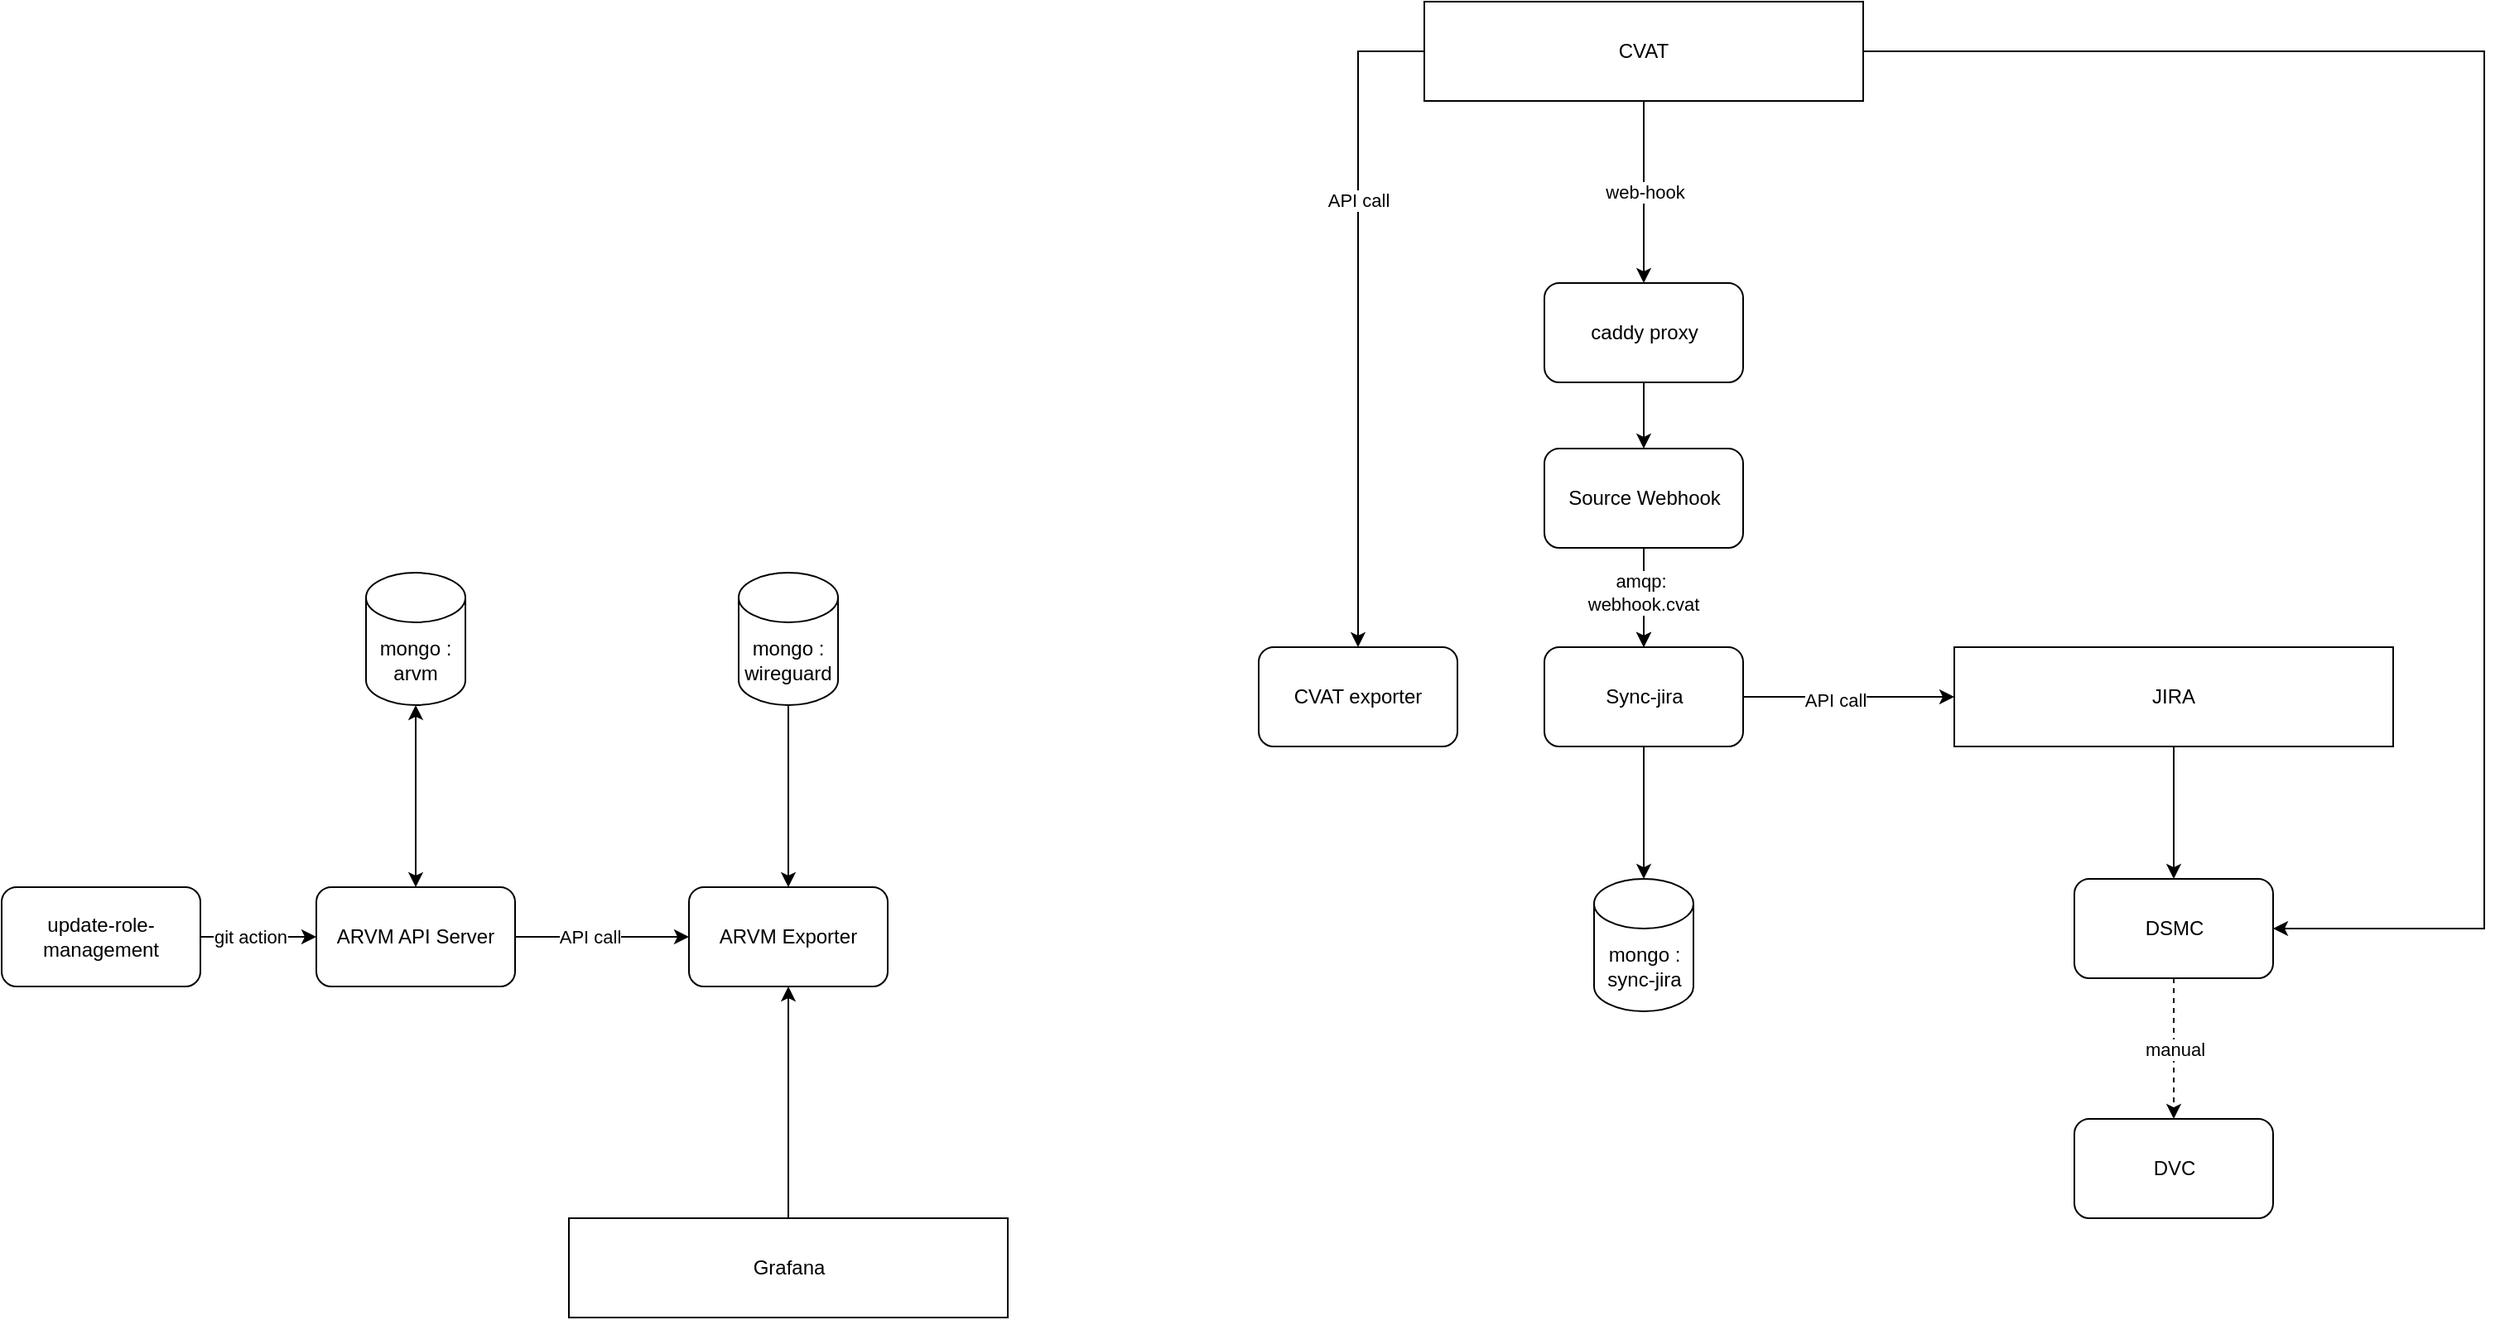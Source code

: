 <mxfile version="24.6.4" type="github" pages="2">
  <diagram name="Page-1" id="fkXmSrqDXGMn1KloiKd-">
    <mxGraphModel dx="996" dy="1222" grid="1" gridSize="10" guides="1" tooltips="1" connect="1" arrows="1" fold="1" page="1" pageScale="1" pageWidth="850" pageHeight="1100" math="0" shadow="0">
      <root>
        <mxCell id="0" />
        <mxCell id="1" parent="0" />
        <mxCell id="8QFcEcYpzFaWrhuM-E7l-9" value="" style="edgeStyle=orthogonalEdgeStyle;rounded=0;orthogonalLoop=1;jettySize=auto;html=1;" parent="1" source="DcZjScobFBak7mAWFxaP-1" target="8QFcEcYpzFaWrhuM-E7l-5" edge="1">
          <mxGeometry relative="1" as="geometry" />
        </mxCell>
        <mxCell id="8QFcEcYpzFaWrhuM-E7l-19" value="API call" style="edgeLabel;html=1;align=center;verticalAlign=middle;resizable=0;points=[];" parent="8QFcEcYpzFaWrhuM-E7l-9" vertex="1" connectable="0">
          <mxGeometry x="-0.143" relative="1" as="geometry">
            <mxPoint as="offset" />
          </mxGeometry>
        </mxCell>
        <mxCell id="DcZjScobFBak7mAWFxaP-1" value="ARVM API Server" style="rounded=1;whiteSpace=wrap;html=1;" parent="1" vertex="1">
          <mxGeometry x="311" y="585" width="120" height="60" as="geometry" />
        </mxCell>
        <mxCell id="8QFcEcYpzFaWrhuM-E7l-4" value="" style="edgeStyle=orthogonalEdgeStyle;rounded=0;orthogonalLoop=1;jettySize=auto;html=1;verticalAlign=middle;startArrow=classic;startFill=1;" parent="1" source="8QFcEcYpzFaWrhuM-E7l-1" target="DcZjScobFBak7mAWFxaP-1" edge="1">
          <mxGeometry relative="1" as="geometry" />
        </mxCell>
        <mxCell id="8QFcEcYpzFaWrhuM-E7l-1" value="mongo : arvm" style="shape=cylinder3;whiteSpace=wrap;html=1;boundedLbl=1;backgroundOutline=1;size=15;" parent="1" vertex="1">
          <mxGeometry x="341" y="395" width="60" height="80" as="geometry" />
        </mxCell>
        <mxCell id="8QFcEcYpzFaWrhuM-E7l-5" value="ARVM Exporter" style="rounded=1;whiteSpace=wrap;html=1;" parent="1" vertex="1">
          <mxGeometry x="536" y="585" width="120" height="60" as="geometry" />
        </mxCell>
        <mxCell id="8QFcEcYpzFaWrhuM-E7l-8" value="" style="edgeStyle=orthogonalEdgeStyle;rounded=0;orthogonalLoop=1;jettySize=auto;html=1;" parent="1" source="8QFcEcYpzFaWrhuM-E7l-6" target="8QFcEcYpzFaWrhuM-E7l-5" edge="1">
          <mxGeometry relative="1" as="geometry" />
        </mxCell>
        <mxCell id="8QFcEcYpzFaWrhuM-E7l-6" value="mongo : wireguard" style="shape=cylinder3;whiteSpace=wrap;html=1;boundedLbl=1;backgroundOutline=1;size=15;" parent="1" vertex="1">
          <mxGeometry x="566" y="395" width="60" height="80" as="geometry" />
        </mxCell>
        <mxCell id="8QFcEcYpzFaWrhuM-E7l-11" value="" style="edgeStyle=orthogonalEdgeStyle;rounded=0;orthogonalLoop=1;jettySize=auto;html=1;" parent="1" source="8QFcEcYpzFaWrhuM-E7l-10" target="8QFcEcYpzFaWrhuM-E7l-5" edge="1">
          <mxGeometry relative="1" as="geometry" />
        </mxCell>
        <mxCell id="8QFcEcYpzFaWrhuM-E7l-10" value="Grafana" style="rounded=0;whiteSpace=wrap;html=1;" parent="1" vertex="1">
          <mxGeometry x="463.5" y="785" width="265" height="60" as="geometry" />
        </mxCell>
        <mxCell id="8QFcEcYpzFaWrhuM-E7l-16" value="" style="edgeStyle=orthogonalEdgeStyle;rounded=0;orthogonalLoop=1;jettySize=auto;html=1;" parent="1" source="8QFcEcYpzFaWrhuM-E7l-12" target="8QFcEcYpzFaWrhuM-E7l-15" edge="1">
          <mxGeometry relative="1" as="geometry" />
        </mxCell>
        <mxCell id="8QFcEcYpzFaWrhuM-E7l-17" value="" style="edgeStyle=orthogonalEdgeStyle;rounded=0;orthogonalLoop=1;jettySize=auto;html=1;" parent="1" source="8QFcEcYpzFaWrhuM-E7l-12" target="8QFcEcYpzFaWrhuM-E7l-15" edge="1">
          <mxGeometry relative="1" as="geometry" />
        </mxCell>
        <mxCell id="8QFcEcYpzFaWrhuM-E7l-18" value="amqp:&amp;nbsp;&lt;br&gt;webhook.cvat" style="edgeLabel;html=1;align=center;verticalAlign=middle;resizable=0;points=[];" parent="8QFcEcYpzFaWrhuM-E7l-17" vertex="1" connectable="0">
          <mxGeometry x="-0.12" y="-1" relative="1" as="geometry">
            <mxPoint as="offset" />
          </mxGeometry>
        </mxCell>
        <mxCell id="8QFcEcYpzFaWrhuM-E7l-12" value="Source Webhook" style="rounded=1;whiteSpace=wrap;html=1;" parent="1" vertex="1">
          <mxGeometry x="1052.5" y="320" width="120" height="60" as="geometry" />
        </mxCell>
        <mxCell id="8QFcEcYpzFaWrhuM-E7l-14" value="" style="edgeStyle=orthogonalEdgeStyle;rounded=0;orthogonalLoop=1;jettySize=auto;html=1;" parent="1" source="8QFcEcYpzFaWrhuM-E7l-13" target="8QFcEcYpzFaWrhuM-E7l-12" edge="1">
          <mxGeometry relative="1" as="geometry" />
        </mxCell>
        <mxCell id="8QFcEcYpzFaWrhuM-E7l-13" value="caddy proxy" style="rounded=1;whiteSpace=wrap;html=1;" parent="1" vertex="1">
          <mxGeometry x="1052.5" y="220" width="120" height="60" as="geometry" />
        </mxCell>
        <mxCell id="8zPTLsI89GPhtEggklUx-4" value="" style="edgeStyle=orthogonalEdgeStyle;rounded=0;orthogonalLoop=1;jettySize=auto;html=1;" parent="1" source="8QFcEcYpzFaWrhuM-E7l-15" target="8zPTLsI89GPhtEggklUx-3" edge="1">
          <mxGeometry relative="1" as="geometry" />
        </mxCell>
        <mxCell id="de3cfVsWMGZ8hJU_Ik_w-11" style="edgeStyle=orthogonalEdgeStyle;rounded=0;orthogonalLoop=1;jettySize=auto;html=1;" edge="1" parent="1" source="8QFcEcYpzFaWrhuM-E7l-15" target="de3cfVsWMGZ8hJU_Ik_w-2">
          <mxGeometry relative="1" as="geometry" />
        </mxCell>
        <mxCell id="de3cfVsWMGZ8hJU_Ik_w-12" value="API call" style="edgeLabel;html=1;align=center;verticalAlign=middle;resizable=0;points=[];" vertex="1" connectable="0" parent="de3cfVsWMGZ8hJU_Ik_w-11">
          <mxGeometry x="-0.129" y="-2" relative="1" as="geometry">
            <mxPoint as="offset" />
          </mxGeometry>
        </mxCell>
        <mxCell id="8QFcEcYpzFaWrhuM-E7l-15" value="Sync-jira" style="rounded=1;whiteSpace=wrap;html=1;" parent="1" vertex="1">
          <mxGeometry x="1052.5" y="440" width="120" height="60" as="geometry" />
        </mxCell>
        <mxCell id="8zPTLsI89GPhtEggklUx-2" value="web-hook" style="edgeStyle=orthogonalEdgeStyle;rounded=0;orthogonalLoop=1;jettySize=auto;html=1;" parent="1" source="8zPTLsI89GPhtEggklUx-1" target="8QFcEcYpzFaWrhuM-E7l-13" edge="1">
          <mxGeometry relative="1" as="geometry" />
        </mxCell>
        <mxCell id="de3cfVsWMGZ8hJU_Ik_w-16" style="edgeStyle=orthogonalEdgeStyle;rounded=0;orthogonalLoop=1;jettySize=auto;html=1;exitX=1;exitY=0.5;exitDx=0;exitDy=0;entryX=1;entryY=0.5;entryDx=0;entryDy=0;" edge="1" parent="1" source="8zPTLsI89GPhtEggklUx-1" target="de3cfVsWMGZ8hJU_Ik_w-13">
          <mxGeometry relative="1" as="geometry">
            <Array as="points">
              <mxPoint x="1620" y="80" />
              <mxPoint x="1620" y="610" />
            </Array>
          </mxGeometry>
        </mxCell>
        <mxCell id="de3cfVsWMGZ8hJU_Ik_w-19" style="edgeStyle=orthogonalEdgeStyle;rounded=0;orthogonalLoop=1;jettySize=auto;html=1;exitX=0;exitY=0.5;exitDx=0;exitDy=0;" edge="1" parent="1" source="8zPTLsI89GPhtEggklUx-1" target="de3cfVsWMGZ8hJU_Ik_w-18">
          <mxGeometry relative="1" as="geometry" />
        </mxCell>
        <mxCell id="de3cfVsWMGZ8hJU_Ik_w-20" value="API call" style="edgeLabel;html=1;align=center;verticalAlign=middle;resizable=0;points=[];" vertex="1" connectable="0" parent="de3cfVsWMGZ8hJU_Ik_w-19">
          <mxGeometry x="0.28" y="1" relative="1" as="geometry">
            <mxPoint x="-1" y="-126" as="offset" />
          </mxGeometry>
        </mxCell>
        <mxCell id="8zPTLsI89GPhtEggklUx-1" value="CVAT" style="rounded=0;whiteSpace=wrap;html=1;" parent="1" vertex="1">
          <mxGeometry x="980" y="50" width="265" height="60" as="geometry" />
        </mxCell>
        <mxCell id="8zPTLsI89GPhtEggklUx-3" value="mongo : sync-jira" style="shape=cylinder3;whiteSpace=wrap;html=1;boundedLbl=1;backgroundOutline=1;size=15;" parent="1" vertex="1">
          <mxGeometry x="1082.5" y="580" width="60" height="80" as="geometry" />
        </mxCell>
        <mxCell id="XQ-C5GzcrMIA5m7cdBi8-3" value="" style="edgeStyle=orthogonalEdgeStyle;rounded=0;orthogonalLoop=1;jettySize=auto;html=1;" parent="1" source="XQ-C5GzcrMIA5m7cdBi8-2" target="DcZjScobFBak7mAWFxaP-1" edge="1">
          <mxGeometry relative="1" as="geometry" />
        </mxCell>
        <mxCell id="de3cfVsWMGZ8hJU_Ik_w-1" value="git action" style="edgeLabel;html=1;align=center;verticalAlign=middle;resizable=0;points=[];" vertex="1" connectable="0" parent="XQ-C5GzcrMIA5m7cdBi8-3">
          <mxGeometry x="0.114" y="-1" relative="1" as="geometry">
            <mxPoint x="-9" y="-1" as="offset" />
          </mxGeometry>
        </mxCell>
        <mxCell id="XQ-C5GzcrMIA5m7cdBi8-2" value="update-role-management" style="rounded=1;whiteSpace=wrap;html=1;" parent="1" vertex="1">
          <mxGeometry x="121" y="585" width="120" height="60" as="geometry" />
        </mxCell>
        <mxCell id="de3cfVsWMGZ8hJU_Ik_w-15" value="" style="edgeStyle=orthogonalEdgeStyle;rounded=0;orthogonalLoop=1;jettySize=auto;html=1;" edge="1" parent="1" source="de3cfVsWMGZ8hJU_Ik_w-2" target="de3cfVsWMGZ8hJU_Ik_w-13">
          <mxGeometry relative="1" as="geometry" />
        </mxCell>
        <mxCell id="de3cfVsWMGZ8hJU_Ik_w-2" value="JIRA" style="rounded=0;whiteSpace=wrap;html=1;" vertex="1" parent="1">
          <mxGeometry x="1300" y="440" width="265" height="60" as="geometry" />
        </mxCell>
        <mxCell id="de3cfVsWMGZ8hJU_Ik_w-17" value="manual" style="edgeStyle=orthogonalEdgeStyle;rounded=0;orthogonalLoop=1;jettySize=auto;html=1;dashed=1;" edge="1" parent="1" source="de3cfVsWMGZ8hJU_Ik_w-13" target="de3cfVsWMGZ8hJU_Ik_w-14">
          <mxGeometry relative="1" as="geometry" />
        </mxCell>
        <mxCell id="de3cfVsWMGZ8hJU_Ik_w-13" value="DSMC" style="rounded=1;whiteSpace=wrap;html=1;" vertex="1" parent="1">
          <mxGeometry x="1372.5" y="580" width="120" height="60" as="geometry" />
        </mxCell>
        <mxCell id="de3cfVsWMGZ8hJU_Ik_w-14" value="DVC" style="rounded=1;whiteSpace=wrap;html=1;" vertex="1" parent="1">
          <mxGeometry x="1372.5" y="725" width="120" height="60" as="geometry" />
        </mxCell>
        <mxCell id="de3cfVsWMGZ8hJU_Ik_w-18" value="CVAT exporter" style="rounded=1;whiteSpace=wrap;html=1;" vertex="1" parent="1">
          <mxGeometry x="880" y="440" width="120" height="60" as="geometry" />
        </mxCell>
      </root>
    </mxGraphModel>
  </diagram>
  <diagram id="LmmZ_Q6czIiTHf-y6tgO" name="Page-2">
    <mxGraphModel grid="1" page="1" gridSize="10" guides="1" tooltips="1" connect="1" arrows="1" fold="1" pageScale="1" pageWidth="850" pageHeight="1100" math="0" shadow="0">
      <root>
        <mxCell id="0" />
        <mxCell id="1" parent="0" />
      </root>
    </mxGraphModel>
  </diagram>
</mxfile>
